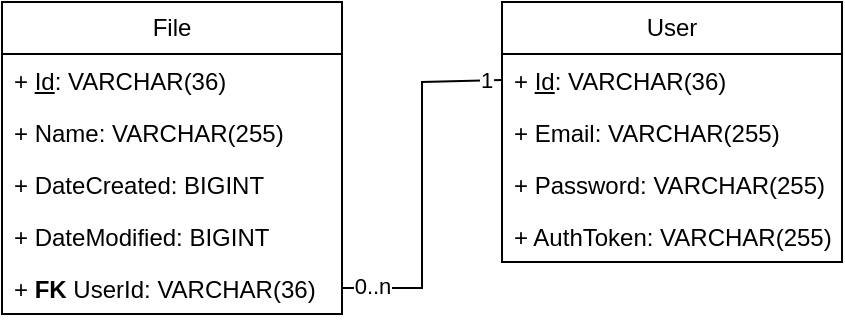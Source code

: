 <mxfile version="26.1.1">
  <diagram name="Page-1" id="QWus57eGXIuECSsaH0sc">
    <mxGraphModel dx="333" dy="194" grid="1" gridSize="10" guides="1" tooltips="1" connect="1" arrows="1" fold="1" page="1" pageScale="1" pageWidth="827" pageHeight="1169" math="0" shadow="0">
      <root>
        <mxCell id="0" />
        <mxCell id="1" parent="0" />
        <mxCell id="lDHMjaV2IfFULPpBd-Wg-1" value="File" style="swimlane;fontStyle=0;childLayout=stackLayout;horizontal=1;startSize=26;fillColor=none;horizontalStack=0;resizeParent=1;resizeParentMax=0;resizeLast=0;collapsible=1;marginBottom=0;whiteSpace=wrap;html=1;" vertex="1" parent="1">
          <mxGeometry x="30" y="40" width="170" height="156" as="geometry" />
        </mxCell>
        <mxCell id="lDHMjaV2IfFULPpBd-Wg-2" value="+ &lt;u&gt;Id&lt;/u&gt;: VARCHAR(36)" style="text;strokeColor=none;fillColor=none;align=left;verticalAlign=top;spacingLeft=4;spacingRight=4;overflow=hidden;rotatable=0;points=[[0,0.5],[1,0.5]];portConstraint=eastwest;whiteSpace=wrap;html=1;" vertex="1" parent="lDHMjaV2IfFULPpBd-Wg-1">
          <mxGeometry y="26" width="170" height="26" as="geometry" />
        </mxCell>
        <mxCell id="lDHMjaV2IfFULPpBd-Wg-3" value="+ Name: VARCHAR(255)" style="text;strokeColor=none;fillColor=none;align=left;verticalAlign=top;spacingLeft=4;spacingRight=4;overflow=hidden;rotatable=0;points=[[0,0.5],[1,0.5]];portConstraint=eastwest;whiteSpace=wrap;html=1;" vertex="1" parent="lDHMjaV2IfFULPpBd-Wg-1">
          <mxGeometry y="52" width="170" height="26" as="geometry" />
        </mxCell>
        <mxCell id="lDHMjaV2IfFULPpBd-Wg-4" value="+ DateCreated: BIGINT" style="text;strokeColor=none;fillColor=none;align=left;verticalAlign=top;spacingLeft=4;spacingRight=4;overflow=hidden;rotatable=0;points=[[0,0.5],[1,0.5]];portConstraint=eastwest;whiteSpace=wrap;html=1;" vertex="1" parent="lDHMjaV2IfFULPpBd-Wg-1">
          <mxGeometry y="78" width="170" height="26" as="geometry" />
        </mxCell>
        <mxCell id="lDHMjaV2IfFULPpBd-Wg-5" value="+ DateModified: BIGINT" style="text;strokeColor=none;fillColor=none;align=left;verticalAlign=top;spacingLeft=4;spacingRight=4;overflow=hidden;rotatable=0;points=[[0,0.5],[1,0.5]];portConstraint=eastwest;whiteSpace=wrap;html=1;" vertex="1" parent="lDHMjaV2IfFULPpBd-Wg-1">
          <mxGeometry y="104" width="170" height="26" as="geometry" />
        </mxCell>
        <mxCell id="lDHMjaV2IfFULPpBd-Wg-6" value="+ &lt;b&gt;FK&lt;/b&gt; UserId: VARCHAR(36)" style="text;strokeColor=none;fillColor=none;align=left;verticalAlign=top;spacingLeft=4;spacingRight=4;overflow=hidden;rotatable=0;points=[[0,0.5],[1,0.5]];portConstraint=eastwest;whiteSpace=wrap;html=1;" vertex="1" parent="lDHMjaV2IfFULPpBd-Wg-1">
          <mxGeometry y="130" width="170" height="26" as="geometry" />
        </mxCell>
        <mxCell id="lDHMjaV2IfFULPpBd-Wg-7" value="User" style="swimlane;fontStyle=0;childLayout=stackLayout;horizontal=1;startSize=26;fillColor=none;horizontalStack=0;resizeParent=1;resizeParentMax=0;resizeLast=0;collapsible=1;marginBottom=0;whiteSpace=wrap;html=1;" vertex="1" parent="1">
          <mxGeometry x="280" y="40" width="170" height="130" as="geometry" />
        </mxCell>
        <mxCell id="lDHMjaV2IfFULPpBd-Wg-8" value="+ &lt;u&gt;Id&lt;/u&gt;: VARCHAR(36)" style="text;strokeColor=none;fillColor=none;align=left;verticalAlign=top;spacingLeft=4;spacingRight=4;overflow=hidden;rotatable=0;points=[[0,0.5],[1,0.5]];portConstraint=eastwest;whiteSpace=wrap;html=1;" vertex="1" parent="lDHMjaV2IfFULPpBd-Wg-7">
          <mxGeometry y="26" width="170" height="26" as="geometry" />
        </mxCell>
        <mxCell id="lDHMjaV2IfFULPpBd-Wg-9" value="+ Email: VARCHAR(255)" style="text;strokeColor=none;fillColor=none;align=left;verticalAlign=top;spacingLeft=4;spacingRight=4;overflow=hidden;rotatable=0;points=[[0,0.5],[1,0.5]];portConstraint=eastwest;whiteSpace=wrap;html=1;" vertex="1" parent="lDHMjaV2IfFULPpBd-Wg-7">
          <mxGeometry y="52" width="170" height="26" as="geometry" />
        </mxCell>
        <mxCell id="lDHMjaV2IfFULPpBd-Wg-13" value="+ Password: VARCHAR(255)" style="text;strokeColor=none;fillColor=none;align=left;verticalAlign=top;spacingLeft=4;spacingRight=4;overflow=hidden;rotatable=0;points=[[0,0.5],[1,0.5]];portConstraint=eastwest;whiteSpace=wrap;html=1;" vertex="1" parent="lDHMjaV2IfFULPpBd-Wg-7">
          <mxGeometry y="78" width="170" height="26" as="geometry" />
        </mxCell>
        <mxCell id="lDHMjaV2IfFULPpBd-Wg-14" value="+ AuthToken: VARCHAR(255)" style="text;strokeColor=none;fillColor=none;align=left;verticalAlign=top;spacingLeft=4;spacingRight=4;overflow=hidden;rotatable=0;points=[[0,0.5],[1,0.5]];portConstraint=eastwest;whiteSpace=wrap;html=1;" vertex="1" parent="lDHMjaV2IfFULPpBd-Wg-7">
          <mxGeometry y="104" width="170" height="26" as="geometry" />
        </mxCell>
        <mxCell id="lDHMjaV2IfFULPpBd-Wg-19" value="" style="endArrow=none;html=1;rounded=0;exitX=1;exitY=0.5;exitDx=0;exitDy=0;entryX=0;entryY=0.5;entryDx=0;entryDy=0;" edge="1" parent="1" source="lDHMjaV2IfFULPpBd-Wg-6" target="lDHMjaV2IfFULPpBd-Wg-8">
          <mxGeometry width="50" height="50" relative="1" as="geometry">
            <mxPoint x="160" y="150" as="sourcePoint" />
            <mxPoint x="210" y="100" as="targetPoint" />
            <Array as="points">
              <mxPoint x="240" y="183" />
              <mxPoint x="240" y="80" />
            </Array>
          </mxGeometry>
        </mxCell>
        <mxCell id="lDHMjaV2IfFULPpBd-Wg-20" value="0..n" style="edgeLabel;html=1;align=center;verticalAlign=middle;resizable=0;points=[];" vertex="1" connectable="0" parent="lDHMjaV2IfFULPpBd-Wg-19">
          <mxGeometry x="-0.834" y="1" relative="1" as="geometry">
            <mxPoint as="offset" />
          </mxGeometry>
        </mxCell>
        <mxCell id="lDHMjaV2IfFULPpBd-Wg-21" value="1" style="edgeLabel;html=1;align=center;verticalAlign=middle;resizable=0;points=[];" vertex="1" connectable="0" parent="lDHMjaV2IfFULPpBd-Wg-19">
          <mxGeometry x="0.905" relative="1" as="geometry">
            <mxPoint as="offset" />
          </mxGeometry>
        </mxCell>
      </root>
    </mxGraphModel>
  </diagram>
</mxfile>
